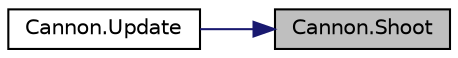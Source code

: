digraph "Cannon.Shoot"
{
 // LATEX_PDF_SIZE
  edge [fontname="Helvetica",fontsize="10",labelfontname="Helvetica",labelfontsize="10"];
  node [fontname="Helvetica",fontsize="10",shape=record];
  rankdir="RL";
  Node1 [label="Cannon.Shoot",height=0.2,width=0.4,color="black", fillcolor="grey75", style="filled", fontcolor="black",tooltip="Функция выстрела башни"];
  Node1 -> Node2 [dir="back",color="midnightblue",fontsize="10",style="solid",fontname="Helvetica"];
  Node2 [label="Cannon.Update",height=0.2,width=0.4,color="black", fillcolor="white", style="filled",URL="$class_cannon.html#a3f2e441177a6e5efbd743fe63d64ba14",tooltip="Функция слежки за врагом"];
}
